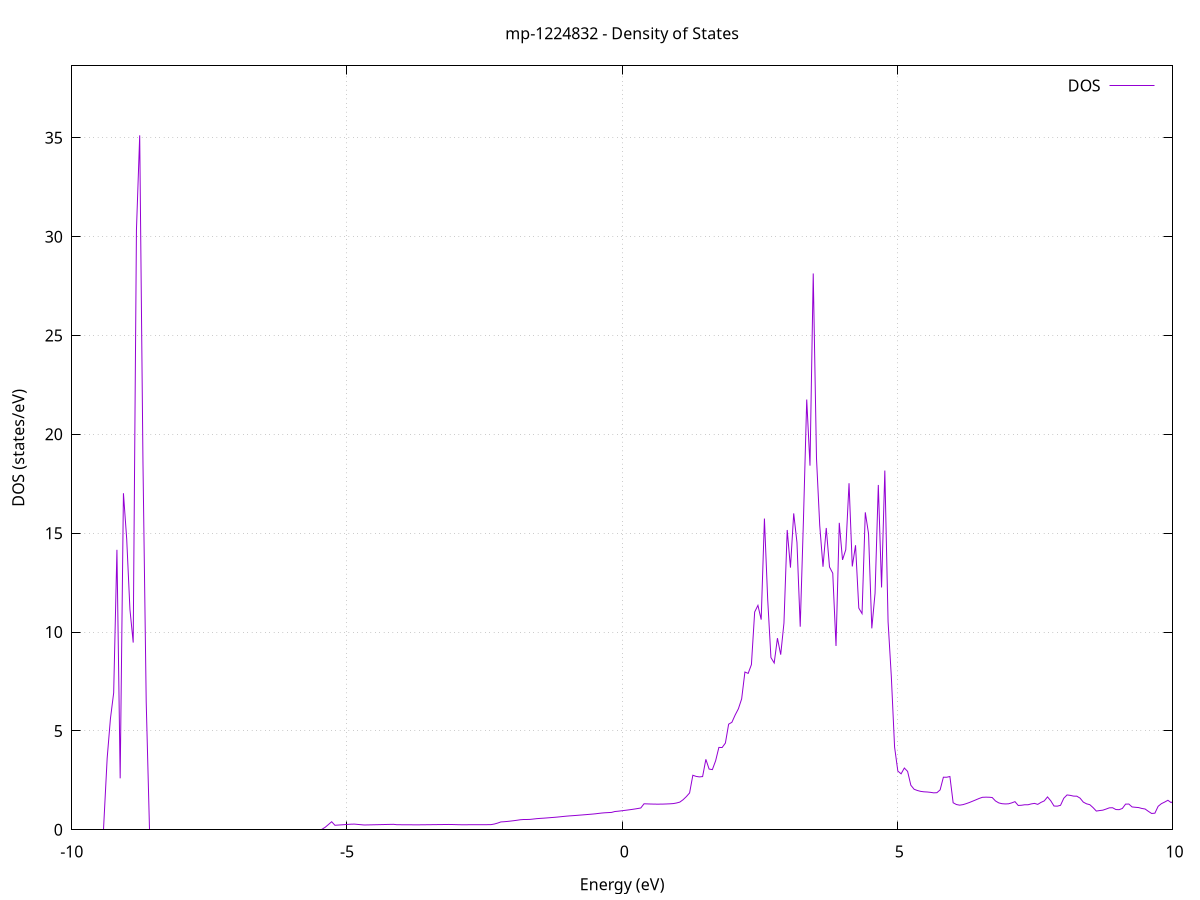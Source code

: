 set title 'mp-1224832 - Density of States'
set xlabel 'Energy (eV)'
set ylabel 'DOS (states/eV)'
set grid
set xrange [-10:10]
set yrange [0:38.637]
set xzeroaxis lt -1
set terminal png size 800,600
set output 'mp-1224832_dos_gnuplot.png'
plot '-' using 1:2 with lines title 'DOS'
-69.129500 0.000000
-69.070300 0.000000
-69.011200 0.000000
-68.952100 0.000000
-68.893000 0.000000
-68.833900 0.000000
-68.774700 0.000000
-68.715600 0.000000
-68.656500 0.000000
-68.597400 0.000000
-68.538300 0.000000
-68.479100 0.000000
-68.420000 0.000000
-68.360900 0.000000
-68.301800 0.000000
-68.242600 0.000000
-68.183500 0.000000
-68.124400 0.000000
-68.065300 0.000000
-68.006200 0.000000
-67.947000 0.000000
-67.887900 0.000000
-67.828800 0.000000
-67.769700 0.000000
-67.710500 0.000000
-67.651400 0.000000
-67.592300 0.000000
-67.533200 0.000000
-67.474100 0.000000
-67.414900 0.000000
-67.355800 0.000000
-67.296700 0.000000
-67.237600 0.000000
-67.178500 0.000000
-67.119300 0.000000
-67.060200 0.000000
-67.001100 0.000000
-66.942000 0.000000
-66.882800 0.000000
-66.823700 0.000000
-66.764600 0.000000
-66.705500 0.000000
-66.646400 0.000000
-66.587200 0.000000
-66.528100 0.000000
-66.469000 0.000000
-66.409900 0.000000
-66.350700 0.000000
-66.291600 0.000000
-66.232500 0.000000
-66.173400 0.000000
-66.114300 0.000000
-66.055100 0.000000
-65.996000 0.000000
-65.936900 0.000000
-65.877800 0.000000
-65.818600 0.000000
-65.759500 0.000000
-65.700400 0.000000
-65.641300 0.000000
-65.582200 0.000000
-65.523000 0.000000
-65.463900 0.000000
-65.404800 0.000000
-65.345700 0.000000
-65.286600 0.000000
-65.227400 0.000000
-65.168300 0.000000
-65.109200 0.000000
-65.050100 0.000000
-64.990900 0.000000
-64.931800 0.000000
-64.872700 0.000000
-64.813600 0.000000
-64.754500 0.000000
-64.695300 0.000000
-64.636200 0.000000
-64.577100 0.000000
-64.518000 0.000000
-64.458800 0.000000
-64.399700 0.000000
-64.340600 0.000000
-64.281500 0.000000
-64.222400 0.000000
-64.163200 0.000000
-64.104100 0.000000
-64.045000 0.000000
-63.985900 0.000000
-63.926700 0.000000
-63.867600 0.000000
-63.808500 0.000000
-63.749400 487.389900
-63.690300 220.116600
-63.631100 0.000000
-63.572000 0.000000
-63.512900 0.000000
-63.453800 0.000000
-63.394700 0.000000
-63.335500 0.000000
-63.276400 67.586900
-63.217300 77.562300
-63.158200 0.000000
-63.099000 0.000000
-63.039900 0.000000
-62.980800 0.000000
-62.921700 0.000000
-62.862600 0.000000
-62.803400 0.000000
-62.744300 0.000000
-62.685200 0.000000
-62.626100 0.000000
-62.566900 0.000000
-62.507800 0.000000
-62.448700 0.000000
-62.389600 0.000000
-62.330500 0.000000
-62.271300 0.000000
-62.212200 0.000000
-62.153100 0.000000
-62.094000 0.000000
-62.034800 0.000000
-61.975700 0.000000
-61.916600 0.000000
-61.857500 0.000000
-61.798400 0.000000
-61.739200 0.000000
-61.680100 0.000000
-61.621000 0.000000
-61.561900 0.000000
-61.502800 0.000000
-61.443600 0.000000
-61.384500 0.000000
-61.325400 0.000000
-61.266300 0.000000
-61.207100 0.000000
-61.148000 0.000000
-61.088900 0.000000
-61.029800 0.000000
-60.970700 0.000000
-60.911500 0.000000
-60.852400 0.000000
-60.793300 0.000000
-60.734200 0.000000
-60.675000 0.000000
-60.615900 0.000000
-60.556800 0.000000
-60.497700 0.000000
-60.438600 0.000000
-60.379400 0.000000
-60.320300 0.000000
-60.261200 0.000000
-60.202100 0.000000
-60.142900 0.000000
-60.083800 0.000000
-60.024700 0.000000
-59.965600 0.000000
-59.906500 0.000000
-59.847300 0.000000
-59.788200 0.000000
-59.729100 0.000000
-59.670000 0.000000
-59.610900 0.000000
-59.551700 0.000000
-59.492600 0.000000
-59.433500 0.000000
-59.374400 0.000000
-59.315200 0.000000
-59.256100 0.000000
-59.197000 0.000000
-59.137900 0.000000
-59.078800 0.000000
-59.019600 0.000000
-58.960500 0.000000
-58.901400 0.000000
-58.842300 0.000000
-58.783100 0.000000
-58.724000 0.000000
-58.664900 0.000000
-58.605800 0.000000
-58.546700 0.000000
-58.487500 0.000000
-58.428400 0.000000
-58.369300 0.000000
-58.310200 0.000000
-58.251000 0.000000
-58.191900 0.000000
-58.132800 0.000000
-58.073700 0.000000
-58.014600 0.000000
-57.955400 0.000000
-57.896300 0.000000
-57.837200 0.000000
-57.778100 0.000000
-57.719000 0.000000
-57.659800 0.000000
-57.600700 0.000000
-57.541600 0.000000
-57.482500 0.000000
-57.423300 0.000000
-57.364200 0.000000
-57.305100 0.000000
-57.246000 0.000000
-57.186900 0.000000
-57.127700 0.000000
-57.068600 0.000000
-57.009500 0.000000
-56.950400 0.000000
-56.891200 0.000000
-56.832100 0.000000
-56.773000 0.000000
-56.713900 0.000000
-56.654800 0.000000
-56.595600 0.000000
-56.536500 0.000000
-56.477400 0.000000
-56.418300 0.000000
-56.359100 0.000000
-56.300000 0.000000
-56.240900 0.000000
-56.181800 0.000000
-56.122700 0.000000
-56.063500 0.000000
-56.004400 0.000000
-55.945300 0.000000
-55.886200 0.000000
-55.827100 0.000000
-55.767900 0.000000
-55.708800 0.000000
-55.649700 0.000000
-55.590600 0.000000
-55.531400 0.000000
-55.472300 0.000000
-55.413200 0.000000
-55.354100 0.000000
-55.295000 0.000000
-55.235800 0.000000
-55.176700 0.000000
-55.117600 0.000000
-55.058500 0.000000
-54.999300 0.000000
-54.940200 0.000000
-54.881100 0.000000
-54.822000 0.000000
-54.762900 0.000000
-54.703700 0.000000
-54.644600 0.000000
-54.585500 0.000000
-54.526400 0.000000
-54.467200 0.000000
-54.408100 0.000000
-54.349000 0.000000
-54.289900 0.000000
-54.230800 0.000000
-54.171600 0.000000
-54.112500 0.000000
-54.053400 0.000000
-53.994300 0.000000
-53.935200 0.000000
-53.876000 0.000000
-53.816900 0.000000
-53.757800 0.000000
-53.698700 0.000000
-53.639500 0.000000
-53.580400 0.000000
-53.521300 0.000000
-53.462200 0.000000
-53.403100 0.000000
-53.343900 0.000000
-53.284800 0.000000
-53.225700 0.000000
-53.166600 0.000000
-53.107400 0.000000
-53.048300 0.000000
-52.989200 0.000000
-52.930100 0.000000
-52.871000 0.000000
-52.811800 0.000000
-52.752700 0.000000
-52.693600 0.000000
-52.634500 0.000000
-52.575300 0.000000
-52.516200 0.000000
-52.457100 0.000000
-52.398000 0.000000
-52.338900 0.000000
-52.279700 0.000000
-52.220600 0.000000
-52.161500 0.000000
-52.102400 0.000000
-52.043300 0.000000
-51.984100 0.000000
-51.925000 0.000000
-51.865900 0.000000
-51.806800 0.000000
-51.747600 0.000000
-51.688500 0.000000
-51.629400 0.000000
-51.570300 0.000000
-51.511200 0.000000
-51.452000 0.000000
-51.392900 0.000000
-51.333800 0.000000
-51.274700 0.000000
-51.215500 0.000000
-51.156400 0.000000
-51.097300 0.000000
-51.038200 0.000000
-50.979100 0.000000
-50.919900 0.000000
-50.860800 0.000000
-50.801700 0.000000
-50.742600 0.000000
-50.683500 0.000000
-50.624300 0.000000
-50.565200 0.000000
-50.506100 0.000000
-50.447000 0.000000
-50.387800 0.000000
-50.328700 0.000000
-50.269600 0.000000
-50.210500 0.000000
-50.151400 0.000000
-50.092200 0.000000
-50.033100 0.000000
-49.974000 0.000000
-49.914900 0.000000
-49.855700 0.000000
-49.796600 0.000000
-49.737500 0.000000
-49.678400 0.000000
-49.619300 0.000000
-49.560100 0.000000
-49.501000 0.000000
-49.441900 0.000000
-49.382800 0.000000
-49.323600 0.000000
-49.264500 0.000000
-49.205400 0.000000
-49.146300 0.000000
-49.087200 0.000000
-49.028000 0.000000
-48.968900 0.000000
-48.909800 0.000000
-48.850700 0.000000
-48.791600 0.000000
-48.732400 0.000000
-48.673300 0.000000
-48.614200 0.000000
-48.555100 0.000000
-48.495900 0.000000
-48.436800 0.000000
-48.377700 0.000000
-48.318600 0.000000
-48.259500 0.000000
-48.200300 0.000000
-48.141200 0.000000
-48.082100 0.000000
-48.023000 0.000000
-47.963800 0.000000
-47.904700 0.000000
-47.845600 0.000000
-47.786500 0.000000
-47.727400 0.000000
-47.668200 0.000000
-47.609100 0.000000
-47.550000 0.000000
-47.490900 0.000000
-47.431700 0.000000
-47.372600 0.000000
-47.313500 0.000000
-47.254400 0.000000
-47.195300 0.000000
-47.136100 0.000000
-47.077000 0.000000
-47.017900 0.000000
-46.958800 0.000000
-46.899700 0.000000
-46.840500 0.000000
-46.781400 0.000000
-46.722300 0.000000
-46.663200 0.000000
-46.604000 0.000000
-46.544900 0.000000
-46.485800 0.000000
-46.426700 0.000000
-46.367600 0.000000
-46.308400 0.000000
-46.249300 0.000000
-46.190200 0.000000
-46.131100 0.000000
-46.071900 0.000000
-46.012800 0.000000
-45.953700 0.000000
-45.894600 0.000000
-45.835500 0.000000
-45.776300 0.000000
-45.717200 0.000000
-45.658100 0.000000
-45.599000 0.000000
-45.539800 0.000000
-45.480700 0.000000
-45.421600 0.000000
-45.362500 0.000000
-45.303400 0.000000
-45.244200 0.000000
-45.185100 0.000000
-45.126000 0.000000
-45.066900 0.000000
-45.007800 0.000000
-44.948600 0.000000
-44.889500 0.000000
-44.830400 0.000000
-44.771300 0.000000
-44.712100 0.000000
-44.653000 0.000000
-44.593900 0.000000
-44.534800 0.000000
-44.475700 0.000000
-44.416500 0.000000
-44.357400 0.000000
-44.298300 0.000000
-44.239200 0.000000
-44.180000 0.000000
-44.120900 0.000000
-44.061800 0.000000
-44.002700 0.000000
-43.943600 0.000000
-43.884400 0.000000
-43.825300 0.000000
-43.766200 0.000000
-43.707100 0.000000
-43.647900 0.000000
-43.588800 0.000000
-43.529700 0.000000
-43.470600 0.000000
-43.411500 0.000000
-43.352300 0.000000
-43.293200 0.000000
-43.234100 0.000000
-43.175000 0.000000
-43.115900 0.000000
-43.056700 0.000000
-42.997600 0.000000
-42.938500 0.000000
-42.879400 0.000000
-42.820200 0.000000
-42.761100 0.000000
-42.702000 0.000000
-42.642900 0.000000
-42.583800 0.000000
-42.524600 0.000000
-42.465500 0.000000
-42.406400 0.000000
-42.347300 0.000000
-42.288100 0.000000
-42.229000 0.000000
-42.169900 0.000000
-42.110800 0.000000
-42.051700 0.000000
-41.992500 0.000000
-41.933400 0.000000
-41.874300 0.000000
-41.815200 0.000000
-41.756000 0.000000
-41.696900 0.000000
-41.637800 0.000000
-41.578700 0.000000
-41.519600 0.000000
-41.460400 0.000000
-41.401300 0.000000
-41.342200 0.000000
-41.283100 0.000000
-41.224000 0.000000
-41.164800 0.000000
-41.105700 0.000000
-41.046600 0.000000
-40.987500 0.000000
-40.928300 0.000000
-40.869200 0.000000
-40.810100 0.000000
-40.751000 0.000000
-40.691900 0.000000
-40.632700 0.000000
-40.573600 0.000000
-40.514500 0.000000
-40.455400 0.000000
-40.396200 0.000000
-40.337100 0.000000
-40.278000 0.000000
-40.218900 0.000000
-40.159800 0.000000
-40.100600 0.000000
-40.041500 0.000000
-39.982400 0.000000
-39.923300 0.000000
-39.864100 0.000000
-39.805000 0.000000
-39.745900 0.000000
-39.686800 0.000000
-39.627700 0.000000
-39.568500 0.000000
-39.509400 0.000000
-39.450300 0.000000
-39.391200 0.000000
-39.332100 0.000000
-39.272900 0.000000
-39.213800 0.000000
-39.154700 0.000000
-39.095600 0.000000
-39.036400 0.000000
-38.977300 0.000000
-38.918200 0.000000
-38.859100 0.000000
-38.800000 0.000000
-38.740800 0.000000
-38.681700 0.000000
-38.622600 0.000000
-38.563500 0.000000
-38.504300 0.000000
-38.445200 0.000000
-38.386100 0.000000
-38.327000 0.000000
-38.267900 0.000000
-38.208700 0.000000
-38.149600 0.000000
-38.090500 0.000000
-38.031400 0.000000
-37.972200 0.000000
-37.913100 0.000000
-37.854000 0.000000
-37.794900 0.000000
-37.735800 0.000000
-37.676600 0.000000
-37.617500 0.000000
-37.558400 0.000000
-37.499300 0.000000
-37.440200 0.000000
-37.381000 0.000000
-37.321900 0.000000
-37.262800 0.000000
-37.203700 0.000000
-37.144500 0.000000
-37.085400 0.000000
-37.026300 0.000000
-36.967200 0.000000
-36.908100 0.000000
-36.848900 0.000000
-36.789800 0.000000
-36.730700 0.000000
-36.671600 0.000000
-36.612400 0.000000
-36.553300 0.000000
-36.494200 0.000000
-36.435100 0.000000
-36.376000 0.000000
-36.316800 0.000000
-36.257700 0.000000
-36.198600 0.000000
-36.139500 0.000000
-36.080300 0.000000
-36.021200 0.000000
-35.962100 0.000000
-35.903000 0.000000
-35.843900 0.000000
-35.784700 0.000000
-35.725600 0.000000
-35.666500 0.000000
-35.607400 0.000000
-35.548300 0.000000
-35.489100 0.000000
-35.430000 0.000000
-35.370900 0.000000
-35.311800 0.000000
-35.252600 0.000000
-35.193500 0.000000
-35.134400 0.000000
-35.075300 0.000000
-35.016200 0.000000
-34.957000 0.000000
-34.897900 0.000000
-34.838800 0.000000
-34.779700 0.000000
-34.720500 0.000000
-34.661400 0.000000
-34.602300 0.000000
-34.543200 0.000000
-34.484100 0.000000
-34.424900 0.000000
-34.365800 0.000000
-34.306700 0.000000
-34.247600 0.000000
-34.188500 0.000000
-34.129300 0.000000
-34.070200 0.000000
-34.011100 0.000000
-33.952000 0.000000
-33.892800 0.000000
-33.833700 0.000000
-33.774600 0.000000
-33.715500 0.000000
-33.656400 0.000000
-33.597200 0.000000
-33.538100 0.000000
-33.479000 0.000000
-33.419900 0.000000
-33.360700 0.000000
-33.301600 0.000000
-33.242500 0.000000
-33.183400 0.000000
-33.124300 0.000000
-33.065100 0.000000
-33.006000 0.000000
-32.946900 0.000000
-32.887800 0.000000
-32.828600 0.000000
-32.769500 0.000000
-32.710400 0.000000
-32.651300 0.000000
-32.592200 0.000000
-32.533000 0.000000
-32.473900 0.000000
-32.414800 0.000000
-32.355700 0.000000
-32.296600 0.000000
-32.237400 0.000000
-32.178300 0.000000
-32.119200 0.000000
-32.060100 0.000000
-32.000900 0.000000
-31.941800 0.000000
-31.882700 0.000000
-31.823600 0.000000
-31.764500 0.000000
-31.705300 0.000000
-31.646200 0.000000
-31.587100 0.000000
-31.528000 0.000000
-31.468800 0.000000
-31.409700 0.000000
-31.350600 0.000000
-31.291500 0.000000
-31.232400 0.000000
-31.173200 0.000000
-31.114100 0.000000
-31.055000 0.000000
-30.995900 0.000000
-30.936700 0.000000
-30.877600 0.000000
-30.818500 0.000000
-30.759400 0.000000
-30.700300 0.000000
-30.641100 0.000000
-30.582000 0.000000
-30.522900 0.000000
-30.463800 0.000000
-30.404700 0.000000
-30.345500 0.000000
-30.286400 0.000000
-30.227300 0.000000
-30.168200 0.000000
-30.109000 0.000000
-30.049900 0.000000
-29.990800 0.000000
-29.931700 0.000000
-29.872600 0.000000
-29.813400 0.000000
-29.754300 0.000000
-29.695200 0.000000
-29.636100 0.000000
-29.576900 0.000000
-29.517800 0.000000
-29.458700 0.000000
-29.399600 0.000000
-29.340500 0.000000
-29.281300 0.000000
-29.222200 0.000000
-29.163100 0.000000
-29.104000 0.000000
-29.044800 0.000000
-28.985700 0.000000
-28.926600 0.000000
-28.867500 0.000000
-28.808400 0.000000
-28.749200 0.000000
-28.690100 0.000000
-28.631000 0.000000
-28.571900 0.000000
-28.512800 0.000000
-28.453600 0.000000
-28.394500 0.000000
-28.335400 0.000000
-28.276300 0.000000
-28.217100 0.000000
-28.158000 0.000000
-28.098900 0.000000
-28.039800 0.000000
-27.980700 0.000000
-27.921500 0.000000
-27.862400 0.000000
-27.803300 0.000000
-27.744200 0.000000
-27.685000 0.000000
-27.625900 0.000000
-27.566800 0.000000
-27.507700 0.000000
-27.448600 0.000000
-27.389400 0.000000
-27.330300 0.000000
-27.271200 0.000000
-27.212100 0.000000
-27.152900 0.000000
-27.093800 0.000000
-27.034700 0.000000
-26.975600 0.000000
-26.916500 0.000000
-26.857300 0.000000
-26.798200 0.000000
-26.739100 0.000000
-26.680000 0.000000
-26.620900 0.000000
-26.561700 0.000000
-26.502600 0.000000
-26.443500 0.000000
-26.384400 0.000000
-26.325200 0.000000
-26.266100 0.000000
-26.207000 0.000000
-26.147900 0.000000
-26.088800 0.000000
-26.029600 0.000000
-25.970500 0.000000
-25.911400 0.000000
-25.852300 0.000000
-25.793100 0.000000
-25.734000 0.000000
-25.674900 0.000000
-25.615800 0.000000
-25.556700 0.000000
-25.497500 0.000000
-25.438400 0.000000
-25.379300 0.000000
-25.320200 0.000000
-25.261000 0.000000
-25.201900 0.000000
-25.142800 0.000000
-25.083700 0.000000
-25.024600 0.000000
-24.965400 0.000000
-24.906300 0.000000
-24.847200 0.000000
-24.788100 0.000000
-24.729000 0.000000
-24.669800 0.000000
-24.610700 0.000000
-24.551600 0.000000
-24.492500 0.000000
-24.433300 0.000000
-24.374200 0.000000
-24.315100 0.000000
-24.256000 0.000000
-24.196900 0.000000
-24.137700 0.000000
-24.078600 0.000000
-24.019500 0.000000
-23.960400 0.000000
-23.901200 0.000000
-23.842100 0.000000
-23.783000 0.000000
-23.723900 0.000000
-23.664800 0.000000
-23.605600 0.000000
-23.546500 0.000000
-23.487400 0.000000
-23.428300 0.000000
-23.369100 0.000000
-23.310000 0.000000
-23.250900 0.000000
-23.191800 0.000000
-23.132700 0.000000
-23.073500 0.000000
-23.014400 0.000000
-22.955300 0.000000
-22.896200 0.000000
-22.837100 0.000000
-22.777900 0.000000
-22.718800 0.000000
-22.659700 0.000000
-22.600600 0.000000
-22.541400 0.000000
-22.482300 0.000000
-22.423200 0.000000
-22.364100 0.000000
-22.305000 0.000000
-22.245800 0.000000
-22.186700 0.000000
-22.127600 0.000000
-22.068500 0.000000
-22.009300 0.000000
-21.950200 0.000000
-21.891100 0.000000
-21.832000 0.000000
-21.772900 0.000000
-21.713700 0.000000
-21.654600 0.000000
-21.595500 0.000000
-21.536400 0.000000
-21.477200 0.000000
-21.418100 0.000000
-21.359000 0.000000
-21.299900 0.000000
-21.240800 0.000000
-21.181600 0.000000
-21.122500 0.000000
-21.063400 0.000000
-21.004300 0.000000
-20.945200 0.000000
-20.886000 0.000000
-20.826900 0.000000
-20.767800 0.000000
-20.708700 0.000000
-20.649500 0.000000
-20.590400 0.000000
-20.531300 0.000000
-20.472200 0.000000
-20.413100 0.000000
-20.353900 0.000000
-20.294800 0.000000
-20.235700 0.000000
-20.176600 0.000000
-20.117400 0.000000
-20.058300 0.000000
-19.999200 0.000000
-19.940100 0.000000
-19.881000 0.000000
-19.821800 0.000000
-19.762700 0.000000
-19.703600 0.000000
-19.644500 0.000000
-19.585300 0.000000
-19.526200 0.000000
-19.467100 0.000000
-19.408000 0.000000
-19.348900 0.000000
-19.289700 0.000000
-19.230600 0.000000
-19.171500 0.000000
-19.112400 0.000000
-19.053300 0.000000
-18.994100 0.000000
-18.935000 0.000000
-18.875900 0.000000
-18.816800 0.000000
-18.757600 0.000000
-18.698500 0.000000
-18.639400 0.000000
-18.580300 0.000000
-18.521200 0.000000
-18.462000 0.000000
-18.402900 0.000000
-18.343800 0.000000
-18.284700 0.000000
-18.225500 0.000000
-18.166400 0.000000
-18.107300 0.000000
-18.048200 0.000000
-17.989100 0.000000
-17.929900 0.000000
-17.870800 0.000000
-17.811700 0.000000
-17.752600 0.000000
-17.693500 0.000000
-17.634300 0.000000
-17.575200 0.000000
-17.516100 0.000000
-17.457000 0.000000
-17.397800 0.000000
-17.338700 0.000000
-17.279600 0.000000
-17.220500 0.000000
-17.161400 0.000000
-17.102200 0.000000
-17.043100 0.000000
-16.984000 0.000000
-16.924900 0.000000
-16.865700 0.000000
-16.806600 0.000000
-16.747500 0.000000
-16.688400 0.000000
-16.629300 0.000000
-16.570100 0.000000
-16.511000 0.000000
-16.451900 0.000000
-16.392800 0.000000
-16.333600 0.000000
-16.274500 0.000000
-16.215400 0.000000
-16.156300 0.000000
-16.097200 0.000000
-16.038000 0.000000
-15.978900 0.000000
-15.919800 0.000000
-15.860700 0.000000
-15.801600 0.000000
-15.742400 0.000000
-15.683300 0.000000
-15.624200 0.000000
-15.565100 0.000000
-15.505900 0.000000
-15.446800 0.000000
-15.387700 0.000000
-15.328600 0.000000
-15.269500 0.000000
-15.210300 0.000000
-15.151200 0.000000
-15.092100 0.000000
-15.033000 0.000000
-14.973800 0.000000
-14.914700 0.000000
-14.855600 0.000000
-14.796500 0.000000
-14.737400 0.000000
-14.678200 0.000000
-14.619100 0.000000
-14.560000 0.000000
-14.500900 0.000000
-14.441700 0.000000
-14.382600 0.000000
-14.323500 0.000000
-14.264400 0.000000
-14.205300 0.000000
-14.146100 0.000000
-14.087000 0.000000
-14.027900 0.000000
-13.968800 0.000000
-13.909700 0.000000
-13.850500 0.000000
-13.791400 0.000000
-13.732300 0.000000
-13.673200 0.000000
-13.614000 0.000000
-13.554900 0.000000
-13.495800 0.000000
-13.436700 0.000000
-13.377600 0.000000
-13.318400 0.000000
-13.259300 0.000000
-13.200200 0.000000
-13.141100 0.000000
-13.081900 0.000000
-13.022800 0.000000
-12.963700 0.000000
-12.904600 0.000000
-12.845500 0.000000
-12.786300 0.000000
-12.727200 0.000000
-12.668100 0.000000
-12.609000 0.000000
-12.549800 0.000000
-12.490700 0.000000
-12.431600 0.000000
-12.372500 0.000000
-12.313400 0.000000
-12.254200 0.000000
-12.195100 0.000000
-12.136000 0.000000
-12.076900 0.000000
-12.017800 0.000000
-11.958600 0.000000
-11.899500 0.000000
-11.840400 0.000000
-11.781300 0.000000
-11.722100 0.000000
-11.663000 0.000000
-11.603900 0.000000
-11.544800 0.000000
-11.485700 0.000000
-11.426500 0.000000
-11.367400 0.000000
-11.308300 0.000000
-11.249200 0.000000
-11.190000 0.000000
-11.130900 0.000000
-11.071800 0.000000
-11.012700 0.000000
-10.953600 0.000000
-10.894400 0.000000
-10.835300 0.000000
-10.776200 0.000000
-10.717100 0.000000
-10.657900 0.000000
-10.598800 0.000000
-10.539700 0.000000
-10.480600 0.000000
-10.421500 0.000000
-10.362300 0.000000
-10.303200 0.000000
-10.244100 0.000000
-10.185000 0.000000
-10.125900 0.000000
-10.066700 0.000000
-10.007600 0.000000
-9.948500 0.000000
-9.889400 0.000000
-9.830200 0.000000
-9.771100 0.000000
-9.712000 0.000000
-9.652900 0.000000
-9.593800 0.000000
-9.534600 0.000000
-9.475500 0.000000
-9.416400 0.000000
-9.357300 3.616600
-9.298100 5.616400
-9.239000 6.927100
-9.179900 14.160500
-9.120800 2.601500
-9.061700 17.023200
-9.002500 14.713500
-8.943400 11.143000
-8.884300 9.467800
-8.825200 30.338500
-8.766000 35.124700
-8.706900 18.624000
-8.647800 6.457000
-8.588700 0.000000
-8.529600 0.000000
-8.470400 0.000000
-8.411300 0.000000
-8.352200 0.000000
-8.293100 0.000000
-8.234000 0.000000
-8.174800 0.000000
-8.115700 0.000000
-8.056600 0.000000
-7.997500 0.000000
-7.938300 0.000000
-7.879200 0.000000
-7.820100 0.000000
-7.761000 0.000000
-7.701900 0.000000
-7.642700 0.000000
-7.583600 0.000000
-7.524500 0.000000
-7.465400 0.000000
-7.406200 0.000000
-7.347100 0.000000
-7.288000 0.000000
-7.228900 0.000000
-7.169800 0.000000
-7.110600 0.000000
-7.051500 0.000000
-6.992400 0.000000
-6.933300 0.000000
-6.874100 0.000000
-6.815000 0.000000
-6.755900 0.000000
-6.696800 0.000000
-6.637700 0.000000
-6.578500 0.000000
-6.519400 0.000000
-6.460300 0.000000
-6.401200 0.000000
-6.342100 0.000000
-6.282900 0.000000
-6.223800 0.000000
-6.164700 0.000000
-6.105600 0.000000
-6.046400 0.000000
-5.987300 0.000000
-5.928200 0.000000
-5.869100 0.000000
-5.810000 0.000000
-5.750800 0.000000
-5.691700 0.000000
-5.632600 0.000000
-5.573500 0.000000
-5.514300 0.000000
-5.455200 0.000000
-5.396100 0.125600
-5.337000 0.266000
-5.277900 0.406300
-5.218700 0.227400
-5.159600 0.238700
-5.100500 0.249900
-5.041400 0.261100
-4.982200 0.272300
-4.923100 0.283600
-4.864000 0.286900
-4.804900 0.271700
-4.745800 0.256400
-4.686600 0.242200
-4.627500 0.246000
-4.568400 0.249700
-4.509300 0.253500
-4.450200 0.257300
-4.391000 0.261100
-4.331900 0.264900
-4.272800 0.268700
-4.213700 0.272500
-4.154500 0.276200
-4.095400 0.256400
-4.036300 0.255400
-3.977200 0.254400
-3.918100 0.253400
-3.858900 0.252300
-3.799800 0.251300
-3.740700 0.250300
-3.681600 0.251100
-3.622400 0.253100
-3.563300 0.255000
-3.504200 0.257000
-3.445100 0.258900
-3.386000 0.260900
-3.326800 0.262800
-3.267700 0.264800
-3.208600 0.266700
-3.149500 0.268700
-3.090300 0.266400
-3.031200 0.261600
-2.972100 0.256800
-2.913000 0.254000
-2.853900 0.254500
-2.794700 0.255100
-2.735600 0.255600
-2.676500 0.256200
-2.617400 0.256700
-2.558300 0.257300
-2.499100 0.257800
-2.440000 0.258400
-2.380900 0.261200
-2.321800 0.291300
-2.262600 0.338600
-2.203500 0.397000
-2.144400 0.407200
-2.085300 0.422000
-2.026200 0.440300
-1.967000 0.460400
-1.907900 0.482900
-1.848800 0.507800
-1.789700 0.527100
-1.730500 0.527100
-1.671400 0.525500
-1.612300 0.543700
-1.553200 0.562400
-1.494100 0.575000
-1.434900 0.585400
-1.375800 0.597500
-1.316700 0.610900
-1.257600 0.623800
-1.198500 0.637400
-1.139300 0.652900
-1.080200 0.670600
-1.021100 0.686900
-0.962000 0.701000
-0.902800 0.712100
-0.843700 0.724600
-0.784600 0.737600
-0.725500 0.750700
-0.666400 0.764000
-0.607200 0.777800
-0.548100 0.791300
-0.489000 0.807100
-0.429900 0.827500
-0.370700 0.846400
-0.311600 0.860100
-0.252500 0.869300
-0.193400 0.877800
-0.134300 0.922400
-0.075100 0.938600
-0.016000 0.958500
0.043100 0.979200
0.102200 1.000400
0.161400 1.022600
0.220500 1.046800
0.279600 1.073300
0.338700 1.101800
0.397800 1.314300
0.457000 1.308600
0.516100 1.303200
0.575200 1.298500
0.634300 1.296200
0.693400 1.297100
0.752600 1.300400
0.811700 1.306100
0.870800 1.313900
0.929900 1.325200
0.989100 1.355500
1.048200 1.400000
1.107300 1.519700
1.166400 1.677000
1.225500 1.863700
1.284700 2.757700
1.343800 2.700200
1.402900 2.674800
1.462000 2.690700
1.521200 3.562600
1.580300 3.070600
1.639400 3.043100
1.698500 3.489800
1.757600 4.164800
1.816800 4.160600
1.875900 4.385500
1.935000 5.340900
1.994100 5.436000
2.053300 5.803100
2.112400 6.121500
2.171500 6.619100
2.230600 7.978900
2.289700 7.909900
2.348900 8.354500
2.408000 11.014800
2.467100 11.351100
2.526200 10.628900
2.585300 15.740600
2.644500 11.657800
2.703600 8.711800
2.762700 8.434700
2.821800 9.691300
2.881000 8.856800
2.940100 10.455100
2.999200 15.162700
3.058300 13.259100
3.117400 16.003900
3.176600 14.528200
3.235700 10.272100
3.294800 15.732300
3.353900 21.761800
3.413100 18.418300
3.472200 28.135700
3.531300 18.792200
3.590400 15.383500
3.649500 13.302200
3.708700 15.263600
3.767800 13.290500
3.826900 12.975400
3.886000 9.295800
3.945200 15.524500
4.004300 13.651200
4.063400 14.167000
4.122500 17.528900
4.181600 13.318300
4.240800 14.390300
4.299900 11.213400
4.359000 10.933000
4.418100 16.055500
4.477200 14.973600
4.536400 10.187500
4.595500 11.963100
4.654600 17.439600
4.713700 12.256000
4.772900 18.170000
4.832000 10.523900
4.891100 7.746800
4.950200 4.183900
5.009300 2.967900
5.068500 2.830300
5.127600 3.123000
5.186700 2.954000
5.245800 2.252200
5.305000 2.049700
5.364100 1.986900
5.423200 1.943300
5.482300 1.920800
5.541400 1.911400
5.600600 1.893900
5.659700 1.868300
5.718800 1.874700
5.777900 2.018300
5.837100 2.658800
5.896200 2.656300
5.955300 2.693900
6.014400 1.366900
6.073500 1.277700
6.132700 1.245100
6.191800 1.270800
6.250900 1.321200
6.310000 1.380300
6.369100 1.447300
6.428300 1.515200
6.487400 1.585500
6.546500 1.642700
6.605600 1.648500
6.664800 1.646700
6.723900 1.631600
6.783000 1.459300
6.842100 1.360700
6.901200 1.319300
6.960400 1.306500
7.019500 1.313200
7.078600 1.360100
7.137700 1.422600
7.196900 1.229800
7.256000 1.240300
7.315100 1.265500
7.374200 1.264800
7.433300 1.307900
7.492500 1.334400
7.551600 1.284900
7.610700 1.385300
7.669800 1.460800
7.729000 1.661800
7.788100 1.466000
7.847200 1.201400
7.906300 1.194600
7.965400 1.236600
8.024600 1.594200
8.083700 1.761600
8.142800 1.740400
8.201900 1.702500
8.261000 1.698900
8.320200 1.600500
8.379300 1.399800
8.438400 1.312800
8.497500 1.269600
8.556700 1.121300
8.615800 0.946800
8.674900 0.971500
8.734000 0.991900
8.793100 1.047600
8.852300 1.109400
8.911400 1.114900
8.970500 1.024500
9.029600 1.016100
9.088800 1.078100
9.147900 1.299300
9.207000 1.301000
9.266100 1.154600
9.325200 1.137200
9.384400 1.123000
9.443500 1.077900
9.502600 1.050200
9.561700 0.931900
9.620900 0.824300
9.680000 0.839800
9.739100 1.186800
9.798200 1.320400
9.857300 1.400700
9.916500 1.492000
9.975600 1.373600
10.034700 1.497500
10.093800 1.614000
10.152900 1.645500
10.212100 1.716100
10.271200 1.590100
10.330300 1.465700
10.389400 1.391300
10.448600 1.313500
10.507700 1.320900
10.566800 1.375800
10.625900 1.436200
10.685000 1.586600
10.744200 1.621200
10.803300 1.559300
10.862400 1.463500
10.921500 1.398700
10.980700 1.355100
11.039800 1.338800
11.098900 1.354200
11.158000 1.454200
11.217100 1.509900
11.276300 1.529000
11.335400 1.556400
11.394500 1.587000
11.453600 1.637500
11.512800 1.689400
11.571900 1.783700
11.631000 1.957700
11.690100 1.903400
11.749200 2.024200
11.808400 1.845100
11.867500 1.687100
11.926600 1.518100
11.985700 1.432900
12.044800 1.406400
12.104000 1.386700
12.163100 1.435700
12.222200 1.484700
12.281300 1.569700
12.340500 1.634200
12.399600 1.659400
12.458700 1.663500
12.517800 1.686300
12.576900 1.701000
12.636100 1.700400
12.695200 1.716400
12.754300 1.733300
12.813400 1.735000
12.872600 1.738900
12.931700 1.629000
12.990800 1.491600
13.049900 1.423000
13.109000 1.417600
13.168200 1.412200
13.227300 1.462700
13.286400 1.715500
13.345500 1.610200
13.404700 1.622700
13.463800 1.722900
13.522900 1.757400
13.582000 1.736400
13.641100 1.753900
13.700300 1.774100
13.759400 1.737200
13.818500 1.686900
13.877600 1.667500
13.936700 1.662400
13.995900 1.656700
14.055000 1.741600
14.114100 1.817600
14.173200 1.774600
14.232400 1.745000
14.291500 1.720500
14.350600 1.756100
14.409700 1.792300
14.468800 1.840900
14.528000 1.869400
14.587100 1.894100
14.646200 1.930600
14.705300 1.938100
14.764500 1.963400
14.823600 1.988600
14.882700 2.054900
14.941800 2.018900
15.000900 2.059700
15.060100 2.099800
15.119200 2.124600
15.178300 2.139700
15.237400 2.147000
15.296500 2.142100
15.355700 2.096700
15.414800 2.039800
15.473900 2.018900
15.533000 2.014800
15.592200 2.032500
15.651300 1.989000
15.710400 2.015400
15.769500 2.012500
15.828600 1.975500
15.887800 1.942300
15.946900 1.914700
16.006000 1.867300
16.065100 1.819600
16.124300 1.793000
16.183400 1.773400
16.242500 1.760800
16.301600 1.751700
16.360700 1.735800
16.419900 1.759300
16.479000 1.723000
16.538100 1.713900
16.597200 1.741500
16.656400 1.752500
16.715500 1.789200
16.774600 1.833500
16.833700 1.932400
16.892800 2.022200
16.952000 2.060900
17.011100 2.043100
17.070200 1.956600
17.129300 1.881000
17.188400 1.863600
17.247600 1.851300
17.306700 1.825800
17.365800 1.833400
17.424900 1.857000
17.484100 1.899500
17.543200 1.940900
17.602300 1.963300
17.661400 2.004300
17.720500 2.017500
17.779700 2.052200
17.838800 2.117800
17.897900 2.155400
17.957000 2.211600
18.016200 2.258300
18.075300 2.280600
18.134400 2.251700
18.193500 2.241800
18.252600 2.218600
18.311800 2.191900
18.370900 2.166000
18.430000 2.152900
18.489100 2.168100
18.548300 2.194300
18.607400 2.234300
18.666500 2.175400
18.725600 2.148800
18.784700 2.135700
18.843900 2.132700
18.903000 2.113100
18.962100 2.074400
19.021200 2.079300
19.080300 2.128300
19.139500 2.184100
19.198600 2.239200
19.257700 2.335100
19.316800 2.378400
19.376000 2.362800
19.435100 2.261500
19.494200 2.230900
19.553300 2.178800
19.612400 2.117700
19.671600 2.076600
19.730700 2.047800
19.789800 2.007300
19.848900 1.949800
19.908100 1.923400
19.967200 1.898800
20.026300 1.892500
20.085400 1.898500
20.144500 1.926500
20.203700 1.965800
20.262800 2.035500
20.321900 2.142400
20.381000 2.239200
20.440200 2.718300
20.499300 2.151800
20.558400 2.098500
20.617500 2.070600
20.676600 2.047400
20.735800 2.025500
20.794900 2.004700
20.854000 1.986900
20.913100 1.982100
20.972200 1.971500
21.031400 1.947400
21.090500 1.922200
21.149600 1.903500
21.208700 1.878600
21.267900 1.864000
21.327000 1.887700
21.386100 1.950300
21.445200 2.052700
21.504300 2.048000
21.563500 2.043200
21.622600 2.057100
21.681700 2.081200
21.740800 2.098000
21.800000 2.048800
21.859100 2.018900
21.918200 1.998500
21.977300 1.955700
22.036400 1.907700
22.095600 1.871700
22.154700 1.845100
22.213800 1.826400
22.272900 1.811400
22.332100 1.802800
22.391200 1.817400
22.450300 1.827400
22.509400 1.836200
22.568500 1.846800
22.627700 1.848800
22.686800 1.878700
22.745900 1.867900
22.805000 1.857500
22.864100 1.849300
22.923300 1.836500
22.982400 1.844700
23.041500 1.931200
23.100600 2.022300
23.159800 2.016100
23.218900 2.023800
23.278000 2.018000
23.337100 2.033100
23.396200 2.075600
23.455400 2.065300
23.514500 2.023300
23.573600 1.978200
23.632700 1.987400
23.691900 1.956200
23.751000 1.939300
23.810100 1.912200
23.869200 1.883800
23.928300 1.871600
23.987500 1.910300
24.046600 1.901300
24.105700 1.910500
24.164800 1.943900
24.224000 2.019900
24.283100 2.024400
24.342200 2.016400
24.401300 2.018700
24.460400 2.012000
24.519600 2.021400
24.578700 2.160600
24.637800 2.344300
24.696900 2.413100
24.756000 2.381100
24.815200 2.315300
24.874300 2.325500
24.933400 2.324600
24.992500 2.320000
25.051700 2.345300
25.110800 2.419100
25.169900 2.445800
25.229000 2.498600
25.288100 2.568900
25.347300 2.676600
25.406400 2.808300
25.465500 2.681700
25.524600 2.638900
25.583800 2.682500
25.642900 2.734000
25.702000 2.812500
25.761100 2.665100
25.820200 2.688700
25.879400 2.724000
25.938500 2.822800
25.997600 2.979200
26.056700 3.070100
26.115900 3.020100
26.175000 2.950300
26.234100 2.917800
26.293200 2.895800
26.352300 2.834800
26.411500 2.825100
26.470600 2.868000
26.529700 2.838000
26.588800 2.779600
26.647900 2.608600
26.707100 2.586800
26.766200 2.612500
26.825300 2.550300
26.884400 2.509800
26.943600 2.495200
27.002700 2.563800
27.061800 2.454800
27.120900 2.530300
27.180000 2.666800
27.239200 2.712900
27.298300 2.768400
27.357400 2.925600
27.416500 2.844100
27.475700 2.434800
27.534800 2.299600
27.593900 2.347600
27.653000 2.374500
27.712100 2.294500
27.771300 2.195600
27.830400 2.154300
27.889500 2.074000
27.948600 2.132600
28.007800 2.310400
28.066900 2.390900
28.126000 2.513700
28.185100 2.678200
28.244200 2.680700
28.303400 2.655000
28.362500 2.755000
28.421600 2.309600
28.480700 2.250000
28.539800 2.179500
28.599000 2.170300
28.658100 2.188200
28.717200 2.221500
28.776300 2.313300
28.835500 2.272600
28.894600 2.259500
28.953700 2.172000
29.012800 2.152500
29.071900 2.115300
29.131100 2.067800
29.190200 2.064600
29.249300 2.099300
29.308400 2.018700
29.367600 2.016400
29.426700 2.163300
29.485800 2.302600
29.544900 2.473700
29.604000 2.384500
29.663200 2.353000
29.722300 2.098300
29.781400 1.921800
29.840500 1.904700
29.899700 1.947600
29.958800 1.891500
30.017900 1.822600
30.077000 1.856400
30.136100 2.013700
30.195300 2.066000
30.254400 2.164300
30.313500 2.095500
30.372600 2.010400
30.431700 1.861900
30.490900 1.808400
30.550000 1.869200
30.609100 2.194900
30.668200 2.305600
30.727400 2.408500
30.786500 2.479100
30.845600 2.557100
30.904700 2.704900
30.963800 2.633000
31.023000 2.487700
31.082100 2.419400
31.141200 2.387200
31.200300 2.504400
31.259500 2.826400
31.318600 2.971400
31.377700 2.921000
31.436800 2.764100
31.495900 2.654600
31.555100 2.575400
31.614200 2.527300
31.673300 2.511400
31.732400 2.520600
31.791500 2.536000
31.850700 2.520500
31.909800 2.436600
31.968900 2.502800
32.028000 2.663600
32.087200 2.598700
32.146300 2.475600
32.205400 2.484000
32.264500 2.534100
32.323600 2.543500
32.382800 2.534800
32.441900 2.484000
32.501000 2.390300
32.560100 2.376900
32.619300 2.326900
32.678400 2.501200
32.737500 2.390100
32.796600 2.471300
32.855700 2.661600
32.914900 2.716400
32.974000 2.754900
33.033100 2.751800
33.092200 2.723000
33.151400 2.631700
33.210500 2.543200
33.269600 2.440000
33.328700 2.378100
33.387800 2.318600
33.447000 2.347500
33.506100 2.360100
33.565200 2.392700
33.624300 2.410300
33.683400 2.384400
33.742600 2.386800
33.801700 2.418500
33.860800 2.427500
33.919900 2.433800
33.979100 2.351700
34.038200 2.355700
34.097300 2.365200
34.156400 2.383100
34.215500 2.400900
34.274700 2.430200
34.333800 2.515400
34.392900 2.562100
34.452000 2.675200
34.511200 2.755300
34.570300 2.683900
34.629400 2.649700
34.688500 2.754000
34.747600 2.806600
34.806800 2.802100
34.865900 2.754500
34.925000 2.798900
34.984100 2.908000
35.043300 2.971100
35.102400 2.989400
35.161500 2.964800
35.220600 2.918200
35.279700 2.912200
35.338900 2.909400
35.398000 2.755000
35.457100 2.730400
35.516200 2.747400
35.575300 2.843200
35.634500 2.695600
35.693600 2.642400
35.752700 2.629500
35.811800 2.694200
35.871000 2.773500
35.930100 2.949500
35.989200 3.011600
36.048300 2.936700
36.107400 2.920000
36.166600 2.900800
36.225700 2.881800
36.284800 2.875900
36.343900 2.848500
36.403100 2.783000
36.462200 2.612600
36.521300 2.641200
36.580400 2.501600
36.639500 2.489700
36.698700 2.483900
36.757800 2.533400
36.816900 2.599600
36.876000 2.701600
36.935200 2.705700
36.994300 2.694500
37.053400 2.674900
37.112500 2.661500
37.171600 2.656200
37.230800 2.675400
37.289900 2.700700
37.349000 2.642600
37.408100 2.547300
37.467200 2.444500
37.526400 2.463100
37.585500 2.519700
37.644600 2.555800
37.703700 2.513400
37.762900 2.452800
37.822000 2.408500
37.881100 2.414400
37.940200 2.433700
37.999300 2.432900
38.058500 2.461800
38.117600 2.543700
38.176700 2.650500
38.235800 2.667800
38.295000 2.724700
38.354100 2.967300
38.413200 3.168900
38.472300 3.132900
38.531400 3.139400
38.590600 3.185400
38.649700 3.166300
38.708800 3.174200
38.767900 3.308800
38.827100 3.875000
38.886200 4.141800
38.945300 4.049200
39.004400 4.155400
39.063500 4.238200
39.122700 4.347200
39.181800 4.510800
39.240900 4.825400
39.300000 5.477200
39.359100 6.992200
39.418300 8.311600
39.477400 8.811300
39.536500 9.862800
39.595600 7.636100
39.654800 7.335500
39.713900 6.924000
39.773000 7.759000
39.832100 8.581200
39.891200 8.962000
39.950400 11.813200
40.009500 6.357800
40.068600 4.580400
40.127700 3.675600
40.186900 3.045800
40.246000 2.741700
40.305100 2.458400
40.364200 1.937700
40.423300 1.634000
40.482500 1.432600
40.541600 1.303700
40.600700 1.203400
40.659800 1.131600
40.719000 1.070800
40.778100 1.015800
40.837200 0.966500
40.896300 0.916200
40.955400 0.867600
41.014600 0.824900
41.073700 0.794900
41.132800 0.733900
41.191900 0.674300
41.251000 0.618800
41.310200 0.571000
41.369300 0.529400
41.428400 0.495300
41.487500 0.470800
41.546700 0.453900
41.605800 0.439000
41.664900 0.426300
41.724000 0.415700
41.783100 0.407100
41.842300 0.400600
41.901400 0.396000
41.960500 0.392400
42.019600 0.384400
42.078800 0.373300
42.137900 0.360200
42.197000 0.338200
42.256100 0.314800
42.315200 0.290300
42.374400 0.274600
42.433500 0.261400
42.492600 0.248400
42.551700 0.234700
42.610900 0.220100
42.670000 0.205100
42.729100 0.190300
42.788200 0.176100
42.847300 0.163200
42.906500 0.151500
42.965600 0.141200
43.024700 0.133200
43.083800 0.114100
43.142900 0.090000
43.202100 0.076700
43.261200 0.071200
43.320300 0.065800
43.379400 0.059600
43.438600 0.045200
43.497700 0.023700
43.556800 0.004500
43.615900 0.000600
43.675000 0.000200
43.734200 0.000000
43.793300 0.000000
43.852400 0.000000
43.911500 0.000000
43.970700 0.000000
44.029800 0.000000
44.088900 0.000000
44.148000 0.000000
44.207100 0.000000
44.266300 0.000000
44.325400 0.000000
44.384500 0.000000
44.443600 0.000000
44.502800 0.000000
44.561900 0.000000
44.621000 0.000000
44.680100 0.000000
44.739200 0.000000
44.798400 0.000000
44.857500 0.000000
44.916600 0.000000
44.975700 0.000000
45.034800 0.000000
45.094000 0.000000
45.153100 0.000000
45.212200 0.000000
45.271300 0.000000
45.330500 0.000000
45.389600 0.000000
45.448700 0.000000
45.507800 0.000000
45.566900 0.000000
45.626100 0.000000
45.685200 0.000000
45.744300 0.000000
45.803400 0.000000
45.862600 0.000000
45.921700 0.000000
45.980800 0.000000
46.039900 0.000000
46.099000 0.000000
46.158200 0.000000
46.217300 0.000000
46.276400 0.000000
46.335500 0.000000
46.394700 0.000000
46.453800 0.000000
46.512900 0.000000
46.572000 0.000000
46.631100 0.000000
46.690300 0.000000
46.749400 0.000000
46.808500 0.000000
46.867600 0.000000
46.926700 0.000000
46.985900 0.000000
47.045000 0.000000
47.104100 0.000000
47.163200 0.000000
47.222400 0.000000
47.281500 0.000000
47.340600 0.000000
47.399700 0.000000
47.458800 0.000000
47.518000 0.000000
47.577100 0.000000
47.636200 0.000000
47.695300 0.000000
47.754500 0.000000
47.813600 0.000000
47.872700 0.000000
47.931800 0.000000
47.990900 0.000000
48.050100 0.000000
48.109200 0.000000
48.168300 0.000000
48.227400 0.000000
48.286500 0.000000
48.345700 0.000000
48.404800 0.000000
48.463900 0.000000
48.523000 0.000000
48.582200 0.000000
48.641300 0.000000
48.700400 0.000000
48.759500 0.000000
48.818600 0.000000
48.877800 0.000000
48.936900 0.000000
48.996000 0.000000
49.055100 0.000000
49.114300 0.000000
e
